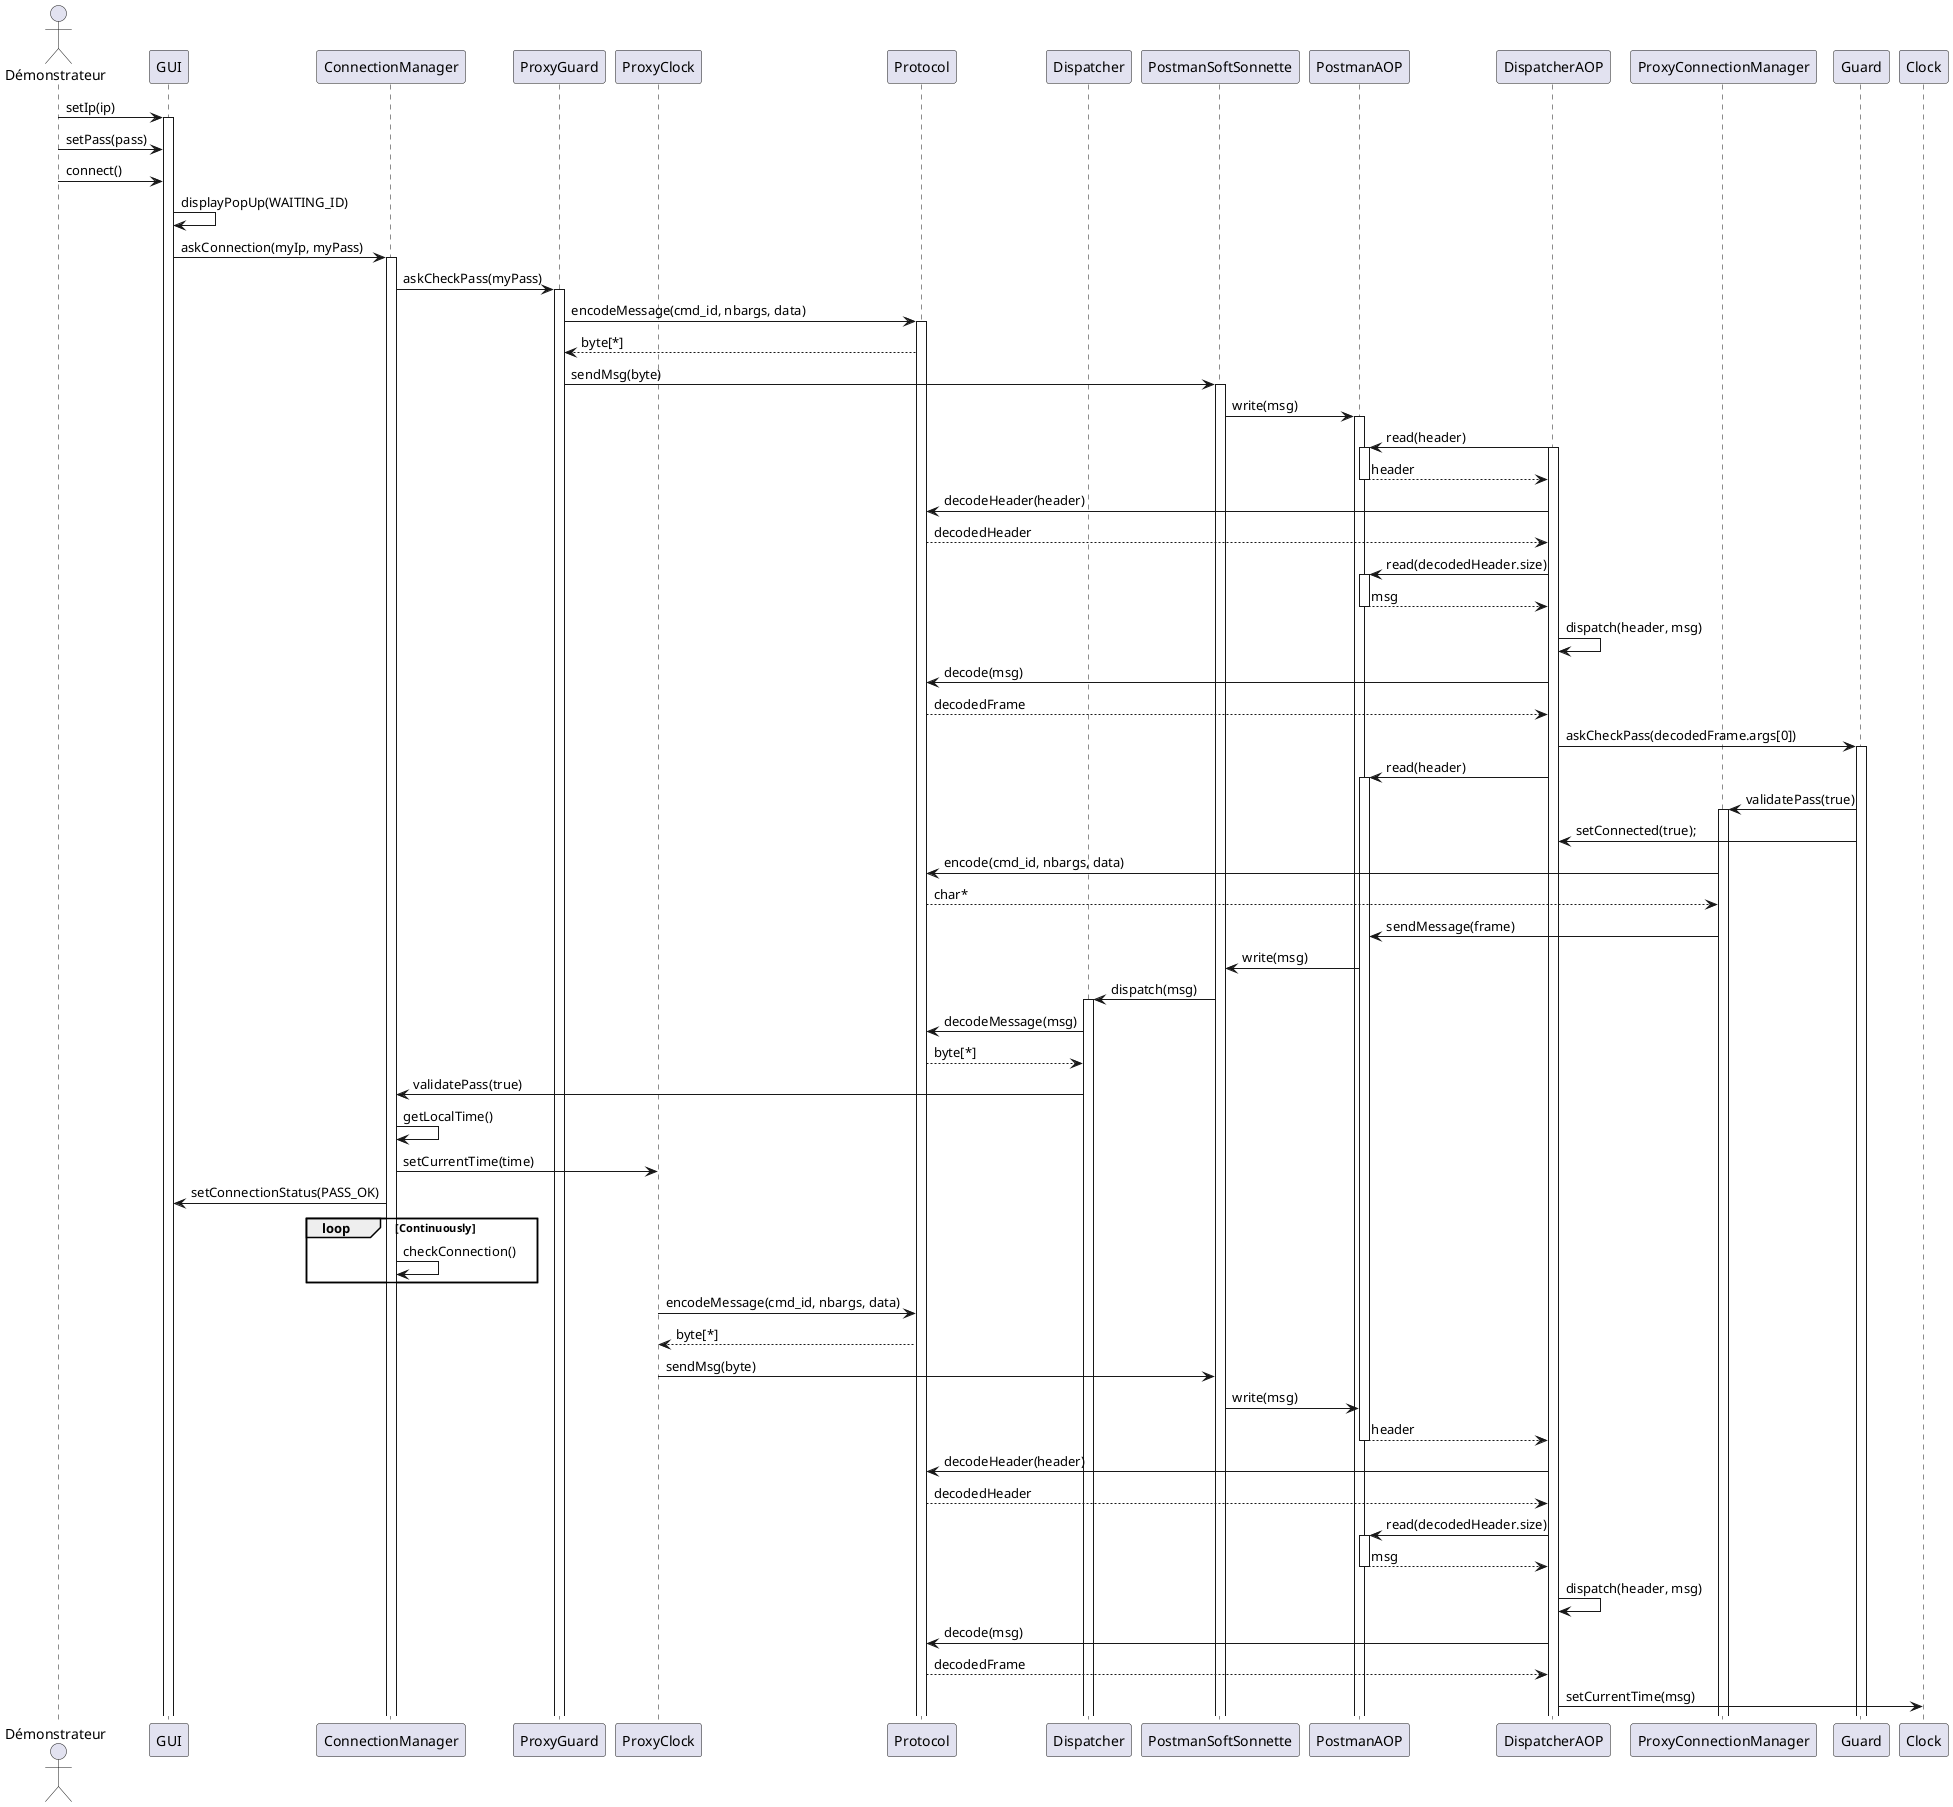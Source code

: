 @startuml

actor Démonstrateur
participant GUI
participant ConnectionManager
participant ProxyGuard
participant ProxyClock
participant Protocol
participant Dispatcher
participant PostmanSoftSonnette
participant PostmanAOP
participant DispatcherAOP
participant ProxyConnectionManager
participant Guard
participant Clock

Démonstrateur -> GUI : setIp(ip)
activate GUI
Démonstrateur -> GUI : setPass(pass)
Démonstrateur -> GUI : connect()
GUI -> GUI : displayPopUp(WAITING_ID)

GUI -> ConnectionManager : askConnection(myIp, myPass)
activate ConnectionManager

ConnectionManager -> ProxyGuard : askCheckPass(myPass)
activate ProxyGuard

ProxyGuard -> Protocol : encodeMessage(cmd_id, nbargs, data)
activate Protocol
Protocol --> ProxyGuard : byte[*]

ProxyGuard -> PostmanSoftSonnette : sendMsg(byte)
activate PostmanSoftSonnette

PostmanSoftSonnette -> PostmanAOP : write(msg)
activate PostmanAOP

DispatcherAOP -> PostmanAOP : read(header)
activate PostmanAOP
activate DispatcherAOP
PostmanAOP --> DispatcherAOP : header
deactivate PostmanAOP

DispatcherAOP -> Protocol : decodeHeader(header)
Protocol --> DispatcherAOP : decodedHeader

DispatcherAOP -> PostmanAOP : read(decodedHeader.size)
activate PostmanAOP
PostmanAOP --> DispatcherAOP : msg
deactivate PostmanAOP

DispatcherAOP -> DispatcherAOP : dispatch(header, msg)

DispatcherAOP -> Protocol : decode(msg)
Protocol --> DispatcherAOP : decodedFrame

DispatcherAOP -> Guard : askCheckPass(decodedFrame.args[0])
activate Guard

DispatcherAOP -> PostmanAOP : read(header)
activate PostmanAOP

Guard -> ProxyConnectionManager : validatePass(true)
activate ProxyConnectionManager

Guard -> DispatcherAOP : setConnected(true);

ProxyConnectionManager -> Protocol : encode(cmd_id, nbargs, data)
Protocol --> ProxyConnectionManager : char*

ProxyConnectionManager -> PostmanAOP : sendMessage(frame)

PostmanAOP -> PostmanSoftSonnette : write(msg)

PostmanSoftSonnette -> Dispatcher : dispatch(msg)
activate Dispatcher

Dispatcher -> Protocol : decodeMessage(msg)
Protocol --> Dispatcher : byte[*]

Dispatcher -> ConnectionManager : validatePass(true)

ConnectionManager -> ConnectionManager : getLocalTime()
ConnectionManager -> ProxyClock : setCurrentTime(time)

ConnectionManager -> GUI : setConnectionStatus(PASS_OK)

loop Continuously
ConnectionManager -> ConnectionManager : checkConnection()
end

ProxyClock -> Protocol : encodeMessage(cmd_id, nbargs, data)
Protocol --> ProxyClock : byte[*]

ProxyClock -> PostmanSoftSonnette : sendMsg(byte)

PostmanSoftSonnette -> PostmanAOP : write(msg)

PostmanAOP --> DispatcherAOP : header
deactivate PostmanAOP

DispatcherAOP -> Protocol : decodeHeader(header)
Protocol --> DispatcherAOP : decodedHeader

DispatcherAOP -> PostmanAOP : read(decodedHeader.size)
activate PostmanAOP
PostmanAOP --> DispatcherAOP : msg
deactivate PostmanAOP

DispatcherAOP -> DispatcherAOP : dispatch(header, msg)

DispatcherAOP -> Protocol : decode(msg)
Protocol --> DispatcherAOP : decodedFrame

DispatcherAOP -> Clock : setCurrentTime(msg)

@enduml